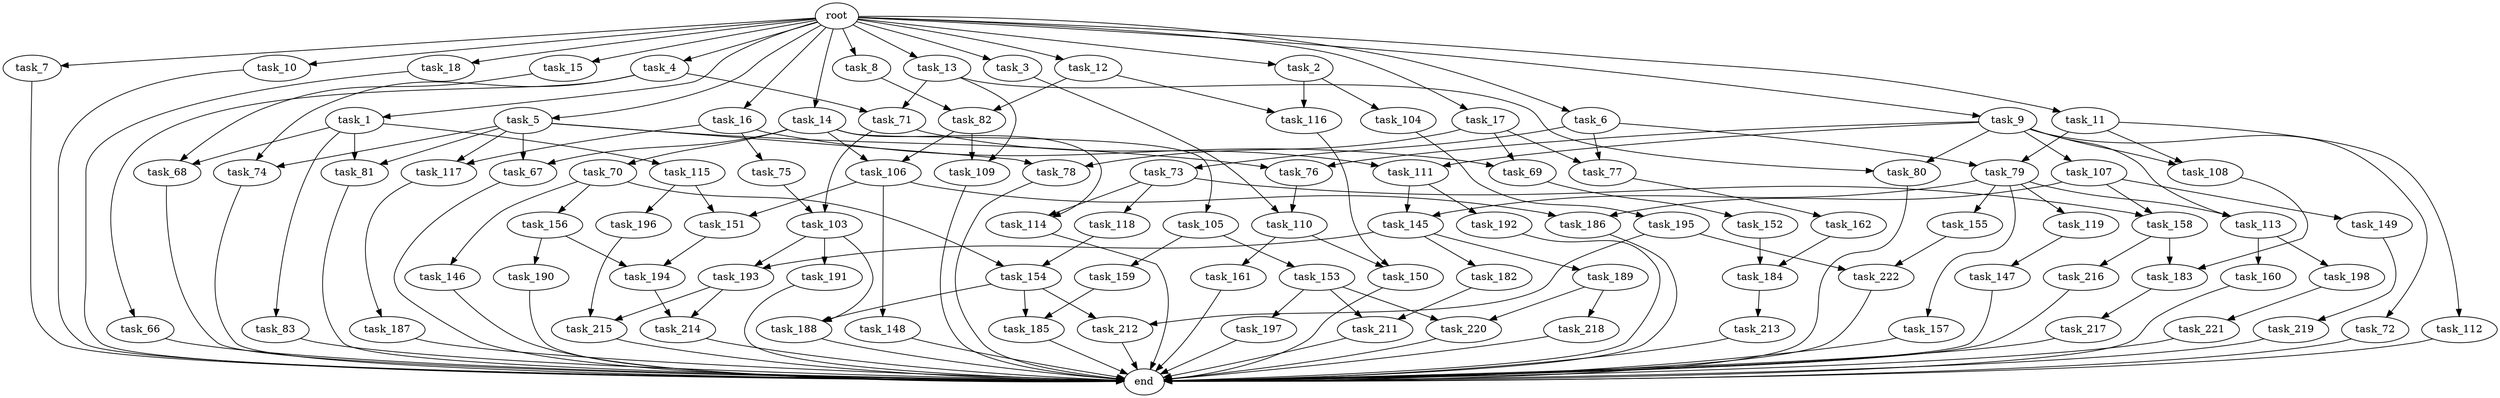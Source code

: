 digraph G {
  root [size="0.000000"];
  task_1 [size="102.400000"];
  task_2 [size="102.400000"];
  task_3 [size="102.400000"];
  task_4 [size="102.400000"];
  task_5 [size="102.400000"];
  task_6 [size="102.400000"];
  task_7 [size="102.400000"];
  task_8 [size="102.400000"];
  task_9 [size="102.400000"];
  task_10 [size="102.400000"];
  task_11 [size="102.400000"];
  task_12 [size="102.400000"];
  task_13 [size="102.400000"];
  task_14 [size="102.400000"];
  task_15 [size="102.400000"];
  task_16 [size="102.400000"];
  task_17 [size="102.400000"];
  task_18 [size="102.400000"];
  task_66 [size="7730941132.800000"];
  task_67 [size="99643241267.200012"];
  task_68 [size="73014444032.000000"];
  task_69 [size="140874927308.800018"];
  task_70 [size="13743895347.200001"];
  task_71 [size="93630287052.800003"];
  task_72 [size="3435973836.800000"];
  task_73 [size="69578470195.199997"];
  task_74 [size="93630287052.800003"];
  task_75 [size="54975581388.800003"];
  task_76 [size="89335319756.800003"];
  task_77 [size="155477816115.200012"];
  task_78 [size="171798691840.000000"];
  task_79 [size="155477816115.200012"];
  task_80 [size="89335319756.800003"];
  task_81 [size="89335319756.800003"];
  task_82 [size="52398601011.200005"];
  task_83 [size="3435973836.800000"];
  task_103 [size="77309411328.000000"];
  task_104 [size="69578470195.199997"];
  task_105 [size="13743895347.200001"];
  task_106 [size="68719476736.000000"];
  task_107 [size="3435973836.800000"];
  task_108 [size="89335319756.800003"];
  task_109 [size="140874927308.800018"];
  task_110 [size="140874927308.800018"];
  task_111 [size="11166914969.600000"];
  task_112 [size="85899345920.000000"];
  task_113 [size="11166914969.600000"];
  task_114 [size="55834574848.000000"];
  task_115 [size="3435973836.800000"];
  task_116 [size="91053306675.200012"];
  task_117 [size="140874927308.800018"];
  task_118 [size="42090679500.800003"];
  task_119 [size="7730941132.800000"];
  task_145 [size="21474836480.000000"];
  task_146 [size="69578470195.199997"];
  task_147 [size="69578470195.199997"];
  task_148 [size="21474836480.000000"];
  task_149 [size="54975581388.800003"];
  task_150 [size="17179869184.000000"];
  task_151 [size="35218731827.200005"];
  task_152 [size="7730941132.800000"];
  task_153 [size="7730941132.800000"];
  task_154 [size="73014444032.000000"];
  task_155 [size="7730941132.800000"];
  task_156 [size="69578470195.199997"];
  task_157 [size="7730941132.800000"];
  task_158 [size="97066260889.600006"];
  task_159 [size="7730941132.800000"];
  task_160 [size="3435973836.800000"];
  task_161 [size="13743895347.200001"];
  task_162 [size="13743895347.200001"];
  task_182 [size="54975581388.800003"];
  task_183 [size="44667659878.400002"];
  task_184 [size="63565515980.800003"];
  task_185 [size="17179869184.000000"];
  task_186 [size="76450417868.800003"];
  task_187 [size="85899345920.000000"];
  task_188 [size="6871947673.600000"];
  task_189 [size="54975581388.800003"];
  task_190 [size="21474836480.000000"];
  task_191 [size="3435973836.800000"];
  task_192 [size="13743895347.200001"];
  task_193 [size="58411555225.600006"];
  task_194 [size="24910810316.800003"];
  task_195 [size="21474836480.000000"];
  task_196 [size="13743895347.200001"];
  task_197 [size="85899345920.000000"];
  task_198 [size="3435973836.800000"];
  task_211 [size="89335319756.800003"];
  task_212 [size="24910810316.800003"];
  task_213 [size="85899345920.000000"];
  task_214 [size="171798691840.000000"];
  task_215 [size="89335319756.800003"];
  task_216 [size="13743895347.200001"];
  task_217 [size="21474836480.000000"];
  task_218 [size="30923764531.200001"];
  task_219 [size="69578470195.199997"];
  task_220 [size="116823110451.200012"];
  task_221 [size="54975581388.800003"];
  task_222 [size="35218731827.200005"];
  end [size="0.000000"];

  root -> task_1 [size="1.000000"];
  root -> task_2 [size="1.000000"];
  root -> task_3 [size="1.000000"];
  root -> task_4 [size="1.000000"];
  root -> task_5 [size="1.000000"];
  root -> task_6 [size="1.000000"];
  root -> task_7 [size="1.000000"];
  root -> task_8 [size="1.000000"];
  root -> task_9 [size="1.000000"];
  root -> task_10 [size="1.000000"];
  root -> task_11 [size="1.000000"];
  root -> task_12 [size="1.000000"];
  root -> task_13 [size="1.000000"];
  root -> task_14 [size="1.000000"];
  root -> task_15 [size="1.000000"];
  root -> task_16 [size="1.000000"];
  root -> task_17 [size="1.000000"];
  root -> task_18 [size="1.000000"];
  task_1 -> task_68 [size="33554432.000000"];
  task_1 -> task_81 [size="33554432.000000"];
  task_1 -> task_83 [size="33554432.000000"];
  task_1 -> task_115 [size="33554432.000000"];
  task_2 -> task_104 [size="679477248.000000"];
  task_2 -> task_116 [size="679477248.000000"];
  task_3 -> task_110 [size="838860800.000000"];
  task_4 -> task_66 [size="75497472.000000"];
  task_4 -> task_71 [size="75497472.000000"];
  task_4 -> task_74 [size="75497472.000000"];
  task_5 -> task_67 [size="838860800.000000"];
  task_5 -> task_74 [size="838860800.000000"];
  task_5 -> task_76 [size="838860800.000000"];
  task_5 -> task_78 [size="838860800.000000"];
  task_5 -> task_81 [size="838860800.000000"];
  task_5 -> task_117 [size="838860800.000000"];
  task_6 -> task_73 [size="679477248.000000"];
  task_6 -> task_77 [size="679477248.000000"];
  task_6 -> task_79 [size="679477248.000000"];
  task_7 -> end [size="1.000000"];
  task_8 -> task_82 [size="301989888.000000"];
  task_9 -> task_72 [size="33554432.000000"];
  task_9 -> task_76 [size="33554432.000000"];
  task_9 -> task_80 [size="33554432.000000"];
  task_9 -> task_107 [size="33554432.000000"];
  task_9 -> task_108 [size="33554432.000000"];
  task_9 -> task_111 [size="33554432.000000"];
  task_9 -> task_113 [size="33554432.000000"];
  task_10 -> end [size="1.000000"];
  task_11 -> task_79 [size="838860800.000000"];
  task_11 -> task_108 [size="838860800.000000"];
  task_11 -> task_112 [size="838860800.000000"];
  task_12 -> task_82 [size="209715200.000000"];
  task_12 -> task_116 [size="209715200.000000"];
  task_13 -> task_71 [size="838860800.000000"];
  task_13 -> task_80 [size="838860800.000000"];
  task_13 -> task_109 [size="838860800.000000"];
  task_14 -> task_67 [size="134217728.000000"];
  task_14 -> task_70 [size="134217728.000000"];
  task_14 -> task_105 [size="134217728.000000"];
  task_14 -> task_106 [size="134217728.000000"];
  task_14 -> task_114 [size="134217728.000000"];
  task_15 -> task_68 [size="679477248.000000"];
  task_16 -> task_69 [size="536870912.000000"];
  task_16 -> task_75 [size="536870912.000000"];
  task_16 -> task_117 [size="536870912.000000"];
  task_17 -> task_69 [size="838860800.000000"];
  task_17 -> task_77 [size="838860800.000000"];
  task_17 -> task_78 [size="838860800.000000"];
  task_18 -> end [size="1.000000"];
  task_66 -> end [size="1.000000"];
  task_67 -> end [size="1.000000"];
  task_68 -> end [size="1.000000"];
  task_69 -> task_152 [size="75497472.000000"];
  task_70 -> task_146 [size="679477248.000000"];
  task_70 -> task_154 [size="679477248.000000"];
  task_70 -> task_156 [size="679477248.000000"];
  task_71 -> task_103 [size="75497472.000000"];
  task_71 -> task_111 [size="75497472.000000"];
  task_72 -> end [size="1.000000"];
  task_73 -> task_114 [size="411041792.000000"];
  task_73 -> task_118 [size="411041792.000000"];
  task_73 -> task_158 [size="411041792.000000"];
  task_74 -> end [size="1.000000"];
  task_75 -> task_103 [size="679477248.000000"];
  task_76 -> task_110 [size="536870912.000000"];
  task_77 -> task_162 [size="134217728.000000"];
  task_78 -> end [size="1.000000"];
  task_79 -> task_113 [size="75497472.000000"];
  task_79 -> task_119 [size="75497472.000000"];
  task_79 -> task_145 [size="75497472.000000"];
  task_79 -> task_155 [size="75497472.000000"];
  task_79 -> task_157 [size="75497472.000000"];
  task_80 -> end [size="1.000000"];
  task_81 -> end [size="1.000000"];
  task_82 -> task_106 [size="536870912.000000"];
  task_82 -> task_109 [size="536870912.000000"];
  task_83 -> end [size="1.000000"];
  task_103 -> task_188 [size="33554432.000000"];
  task_103 -> task_191 [size="33554432.000000"];
  task_103 -> task_193 [size="33554432.000000"];
  task_104 -> task_195 [size="209715200.000000"];
  task_105 -> task_153 [size="75497472.000000"];
  task_105 -> task_159 [size="75497472.000000"];
  task_106 -> task_148 [size="209715200.000000"];
  task_106 -> task_151 [size="209715200.000000"];
  task_106 -> task_186 [size="209715200.000000"];
  task_107 -> task_149 [size="536870912.000000"];
  task_107 -> task_158 [size="536870912.000000"];
  task_107 -> task_186 [size="536870912.000000"];
  task_108 -> task_183 [size="301989888.000000"];
  task_109 -> end [size="1.000000"];
  task_110 -> task_150 [size="134217728.000000"];
  task_110 -> task_161 [size="134217728.000000"];
  task_111 -> task_145 [size="134217728.000000"];
  task_111 -> task_192 [size="134217728.000000"];
  task_112 -> end [size="1.000000"];
  task_113 -> task_160 [size="33554432.000000"];
  task_113 -> task_198 [size="33554432.000000"];
  task_114 -> end [size="1.000000"];
  task_115 -> task_151 [size="134217728.000000"];
  task_115 -> task_196 [size="134217728.000000"];
  task_116 -> task_150 [size="33554432.000000"];
  task_117 -> task_187 [size="838860800.000000"];
  task_118 -> task_154 [size="33554432.000000"];
  task_119 -> task_147 [size="679477248.000000"];
  task_145 -> task_182 [size="536870912.000000"];
  task_145 -> task_189 [size="536870912.000000"];
  task_145 -> task_193 [size="536870912.000000"];
  task_146 -> end [size="1.000000"];
  task_147 -> end [size="1.000000"];
  task_148 -> end [size="1.000000"];
  task_149 -> task_219 [size="679477248.000000"];
  task_150 -> end [size="1.000000"];
  task_151 -> task_194 [size="33554432.000000"];
  task_152 -> task_184 [size="411041792.000000"];
  task_153 -> task_197 [size="838860800.000000"];
  task_153 -> task_211 [size="838860800.000000"];
  task_153 -> task_220 [size="838860800.000000"];
  task_154 -> task_185 [size="33554432.000000"];
  task_154 -> task_188 [size="33554432.000000"];
  task_154 -> task_212 [size="33554432.000000"];
  task_155 -> task_222 [size="134217728.000000"];
  task_156 -> task_190 [size="209715200.000000"];
  task_156 -> task_194 [size="209715200.000000"];
  task_157 -> end [size="1.000000"];
  task_158 -> task_183 [size="134217728.000000"];
  task_158 -> task_216 [size="134217728.000000"];
  task_159 -> task_185 [size="134217728.000000"];
  task_160 -> end [size="1.000000"];
  task_161 -> end [size="1.000000"];
  task_162 -> task_184 [size="209715200.000000"];
  task_182 -> task_211 [size="33554432.000000"];
  task_183 -> task_217 [size="209715200.000000"];
  task_184 -> task_213 [size="838860800.000000"];
  task_185 -> end [size="1.000000"];
  task_186 -> end [size="1.000000"];
  task_187 -> end [size="1.000000"];
  task_188 -> end [size="1.000000"];
  task_189 -> task_218 [size="301989888.000000"];
  task_189 -> task_220 [size="301989888.000000"];
  task_190 -> end [size="1.000000"];
  task_191 -> end [size="1.000000"];
  task_192 -> end [size="1.000000"];
  task_193 -> task_214 [size="838860800.000000"];
  task_193 -> task_215 [size="838860800.000000"];
  task_194 -> task_214 [size="838860800.000000"];
  task_195 -> task_212 [size="209715200.000000"];
  task_195 -> task_222 [size="209715200.000000"];
  task_196 -> task_215 [size="33554432.000000"];
  task_197 -> end [size="1.000000"];
  task_198 -> task_221 [size="536870912.000000"];
  task_211 -> end [size="1.000000"];
  task_212 -> end [size="1.000000"];
  task_213 -> end [size="1.000000"];
  task_214 -> end [size="1.000000"];
  task_215 -> end [size="1.000000"];
  task_216 -> end [size="1.000000"];
  task_217 -> end [size="1.000000"];
  task_218 -> end [size="1.000000"];
  task_219 -> end [size="1.000000"];
  task_220 -> end [size="1.000000"];
  task_221 -> end [size="1.000000"];
  task_222 -> end [size="1.000000"];
}

